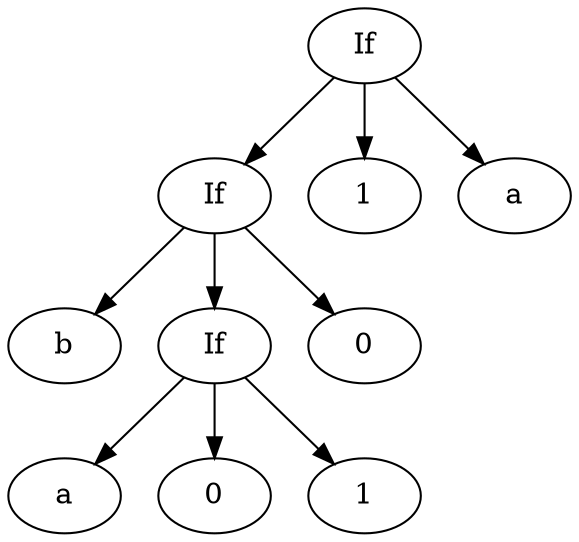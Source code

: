 
// toIf3
digraph G {
    n0 [label="If"];
    n0 -> n1;
    n1 [label="If"];
    n1 -> n2;
    n2 [label="b"];
    n1 -> n3;
    n3 [label="If"];
    n3 -> n4;
    n4 [label="a"];
    n3 -> n5;
    n5 [label="0"];
    n3 -> n6;
    n6 [label="1"];
    n1 -> n7;
    n7 [label="0"];
    n0 -> n8;
    n8 [label="1"];
    n0 -> n9;
    n9 [label="a"];
}
